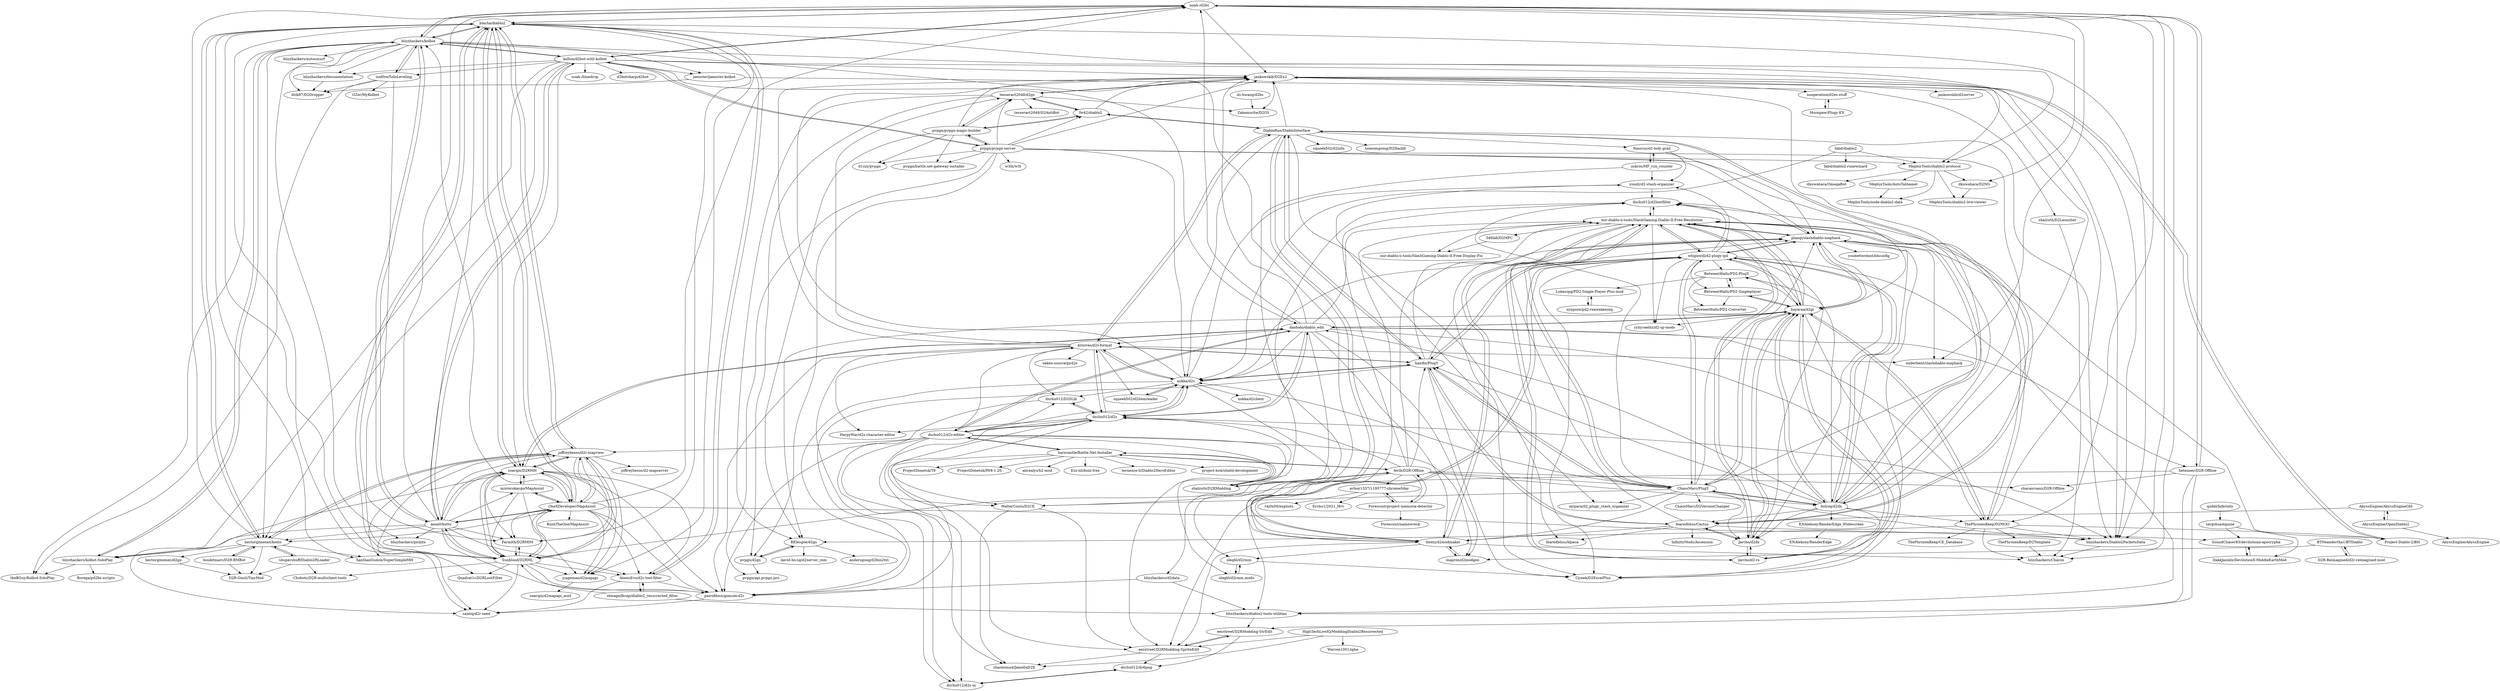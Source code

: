digraph G {
"MephisTools/diablo2-protocol" -> "MephisTools/diablo2-live-viewer"
"MephisTools/diablo2-protocol" -> "MephisTools/AutoTathamet"
"MephisTools/diablo2-protocol" -> "dkuwahara/OmegaBot"
"MephisTools/diablo2-protocol" -> "dkuwahara/D2NG"
"MephisTools/diablo2-protocol" -> "MephisTools/node-diablo2-data"
"Nasicus/d2-holy-grail" -> "youdz/d2-stash-organizer"
"Nasicus/d2-holy-grail" -> "oskros/MF_run_counter"
"Nasicus/d2-holy-grail" -> "planqi/slashdiablo-maphack"
"whipowill/d2-plugy-qol" -> "mir-diablo-ii-tools/SlashGaming-Diablo-II-Free-Resolution"
"whipowill/d2-plugy-qol" -> "planqi/slashdiablo-maphack"
"whipowill/d2-plugy-qol" -> "ChaosMarc/PlugY"
"whipowill/d2-plugy-qol" -> "haxifix/PlugY"
"whipowill/d2-plugy-qol" -> "tlentz/d2modmaker"
"whipowill/d2-plugy-qol" -> "bayaraa/d2gl"
"whipowill/d2-plugy-qol" -> "bolrog/d2dx"
"whipowill/d2-plugy-qol" -> "cyhyraethz/d2-sp-mods"
"whipowill/d2-plugy-qol" -> "dschu012/d2lootfilter"
"whipowill/d2-plugy-qol" -> "youdz/d2-stash-organizer"
"whipowill/d2-plugy-qol" -> "BetweenWalls/PD2-Singleplayer"
"whipowill/d2-plugy-qol" -> "Jarcho/d2dx"
"whipowill/d2-plugy-qol" -> "blizzhackers/diablo2-tools-utilities"
"whipowill/d2-plugy-qol" -> "Cjreek/D2ExcelPlus"
"whipowill/d2-plugy-qol" -> "BetweenWalls/PD2-PlugY"
"noah-/d2bs" -> "blizzhackers/Diablo2PacketsData"
"noah-/d2bs" -> "blacha/diablo2"
"noah-/d2bs" -> "jankowskib/D2Ex2"
"noah-/d2bs" -> "dkuwahara/D2NG"
"noah-/d2bs" -> "betenner/D2R-Offline"
"noah-/d2bs" -> "blizzhackers/kolbot"
"noah-/d2bs" -> "kolton/d2bot-with-kolbot"
"noah-/d2bs" -> "blizzhackers/Charon"
"noah-/d2bs" -> "underbent/slashdiablo-maphack"
"noah-/d2bs" -> "ThePhrozenKeep/D2MOO"
"tesseract2048/d2gs" -> "jankowskib/D2Ex2"
"tesseract2048/d2gs" -> "tesseract2048/D2AntiBot"
"tesseract2048/d2gs" -> "pvpgn/pvpgn-magic-builder"
"tesseract2048/d2gs" -> "RElesgoe/d2gs"
"tesseract2048/d2gs" -> "Zakamurite/D2GS"
"tesseract2048/d2gs" -> "pvpgn/d2gs"
"tesseract2048/d2gs" -> "fw42/diablo2"
"blizzhackers/documentation" -> "dzik87/D2Dropper"
"dkuwahara/D2NG" -> "MephisTools/diablo2-live-viewer"
"qndel/Infernity" -> "sergi4ua/equine"
"ENAleksey/RenderEdge_Widescreen" -> "ENAleksey/RenderEdge"
"mir-diablo-ii-tools/SlashGaming-Diablo-II-Free-Resolution" -> "bayaraa/d2gl"
"mir-diablo-ii-tools/SlashGaming-Diablo-II-Free-Resolution" -> "Jarcho/d2dx"
"mir-diablo-ii-tools/SlashGaming-Diablo-II-Free-Resolution" -> "bolrog/d2dx"
"mir-diablo-ii-tools/SlashGaming-Diablo-II-Free-Resolution" -> "planqi/slashdiablo-maphack"
"mir-diablo-ii-tools/SlashGaming-Diablo-II-Free-Resolution" -> "Jarcho/d2-rs"
"mir-diablo-ii-tools/SlashGaming-Diablo-II-Free-Resolution" -> "ChaosMarc/PlugY"
"mir-diablo-ii-tools/SlashGaming-Diablo-II-Free-Resolution" -> "dschu012/d2lootfilter"
"mir-diablo-ii-tools/SlashGaming-Diablo-II-Free-Resolution" -> "ThePhrozenKeep/D2MOO"
"mir-diablo-ii-tools/SlashGaming-Diablo-II-Free-Resolution" -> "mir-diablo-ii-tools/SlashGaming-Diablo-II-Free-Display-Fix"
"mir-diablo-ii-tools/SlashGaming-Diablo-II-Free-Resolution" -> "cyhyraethz/d2-sp-mods"
"mir-diablo-ii-tools/SlashGaming-Diablo-II-Free-Resolution" -> "346lab/D2MFC"
"mir-diablo-ii-tools/SlashGaming-Diablo-II-Free-Resolution" -> "whipowill/d2-plugy-qol"
"mir-diablo-ii-tools/SlashGaming-Diablo-II-Free-Resolution" -> "Cjreek/D2ExcelPlus"
"squeek502/d2itemreader" -> "nokka/d2s"
"MephisTools/AutoTathamet" -> "MephisTools/node-diablo2-data"
"fearedbliss/Cactus" -> "haxifix/PlugY"
"fearedbliss/Cactus" -> "fearedbliss/Alpaca"
"fearedbliss/Cactus" -> "DiabloRun/DiabloInterface"
"fearedbliss/Cactus" -> "tlentz/d2modmaker"
"sergi4ua/equine" -> "DakkJaniels/DevilutionX-MiddleEarthMod"
"sergi4ua/equine" -> "SoundChaser83/devilutionx-apocrypha"
"jaenster/jaenster-kolbot" -> "dzik87/D2Dropper"
"jaenster/jaenster-kolbot" -> "shalzuth/D2Launcher"
"daidodo/diablo_edit" -> "dschu012/d2s-editor"
"daidodo/diablo_edit" -> "dschu012/d2s"
"daidodo/diablo_edit" -> "WalterCouto/D2CE"
"daidodo/diablo_edit" -> "soarqin/D2RMH"
"daidodo/diablo_edit" -> "bayaraa/d2gl"
"daidodo/diablo_edit" -> "betenner/D2R-Offline"
"daidodo/diablo_edit" -> "jankowskib/D2Ex2"
"daidodo/diablo_edit" -> "nokka/d2s"
"daidodo/diablo_edit" -> "mapron/d2modgen"
"daidodo/diablo_edit" -> "ThePhrozenKeep/D2MOO"
"daidodo/diablo_edit" -> "noah-/d2bs"
"daidodo/diablo_edit" -> "mir-diablo-ii-tools/SlashGaming-Diablo-II-Free-Resolution"
"daidodo/diablo_edit" -> "krisives/d2s-format"
"daidodo/diablo_edit" -> "tlentz/d2modmaker"
"daidodo/diablo_edit" -> "Cjreek/D2ExcelPlus"
"oskros/MF_run_counter" -> "youdz/d2-stash-organizer"
"oskros/MF_run_counter" -> "olegbl/d2rmm"
"oskros/MF_run_counter" -> "Nasicus/d2-holy-grail"
"blizzhackers/d2data" -> "pairofdocs/gomule-d2r"
"blizzhackers/d2data" -> "blizzhackers/diablo2-tools-utilities"
"barncastle/Battle.Net-Installer" -> "ferib/D2R-Offline"
"barncastle/Battle.Net-Installer" -> "shalzuth/D2RModding"
"barncastle/Battle.Net-Installer" -> "project-bo4/shield-development" ["e"=1]
"barncastle/Battle.Net-Installer" -> "ProjectDonetsk/T9" ["e"=1]
"barncastle/Battle.Net-Installer" -> "dschu012/d2s-editor"
"barncastle/Battle.Net-Installer" -> "ProjectDonetsk/IW8-1.20" ["e"=1]
"barncastle/Battle.Net-Installer" -> "pairofdocs/gomule-d2r"
"barncastle/Battle.Net-Installer" -> "alicealys/h2-mod" ["e"=1]
"barncastle/Battle.Net-Installer" -> "Ezz-lol/boiii-free" ["e"=1]
"barncastle/Battle.Net-Installer" -> "ternence-li/Diablo2HeroEditor"
"blacha/diablo2" -> "joffreybesos/d2r-mapview"
"blacha/diablo2" -> "santiq/d2r-seed"
"blacha/diablo2" -> "noah-/d2bs"
"blacha/diablo2" -> "soarqin/D2RMH"
"blacha/diablo2" -> "AlexisEvo/d2r-loot-filter"
"blacha/diablo2" -> "jcageman/d2mapapi"
"blacha/diablo2" -> "Sunblood/D2RML"
"blacha/diablo2" -> "hectorgimenez/koolo"
"blacha/diablo2" -> "OneXDeveloper/MapAssist"
"blacha/diablo2" -> "blizzhackers/Diablo2PacketsData"
"blacha/diablo2" -> "Quadrat1c/D2RLootFilter"
"blacha/diablo2" -> "MephisTools/diablo2-protocol"
"blacha/diablo2" -> "blizzhackers/kolbot"
"blacha/diablo2" -> "Farmith/D2RMIM"
"blacha/diablo2" -> "XanthanGumm/SuperSimpleMH"
"blizzhackers/kolbot" -> "kolton/d2bot-with-kolbot"
"blizzhackers/kolbot" -> "blizzhackers/kolbot-SoloPlay"
"blizzhackers/kolbot" -> "noah-/d2bs"
"blizzhackers/kolbot" -> "isid0re/SoloLeveling"
"blizzhackers/kolbot" -> "blizzhackers/documentation"
"blizzhackers/kolbot" -> "blacha/diablo2"
"blizzhackers/kolbot" -> "jaenster/jaenster-kolbot"
"blizzhackers/kolbot" -> "blizzhackers/Diablo2PacketsData"
"blizzhackers/kolbot" -> "aeon0/botty"
"blizzhackers/kolbot" -> "blizzhackers/pickits"
"blizzhackers/kolbot" -> "hectorgimenez/koolo"
"blizzhackers/kolbot" -> "blizzhackers/autosmurf"
"blizzhackers/kolbot" -> "dzik87/D2Dropper"
"blizzhackers/kolbot" -> "theBGuy/Kolbot-SoloPlay"
"blizzhackers/kolbot" -> "blizzhackers/diablo2-tools-utilities"
"haxifix/PlugY" -> "ChaosMarc/PlugY"
"haxifix/PlugY" -> "fearedbliss/Cactus"
"haxifix/PlugY" -> "DiabloRun/DiabloInterface"
"haxifix/PlugY" -> "whipowill/d2-plugy-qol"
"haxifix/PlugY" -> "Cjreek/D2ExcelPlus"
"haxifix/PlugY" -> "planqi/slashdiablo-maphack"
"haxifix/PlugY" -> "nokka/d2s"
"haxifix/PlugY" -> "pairofdocs/gomule-d2r"
"haxifix/PlugY" -> "krisives/d2s-format"
"haxifix/PlugY" -> "mir-diablo-ii-tools/SlashGaming-Diablo-II-Free-Resolution"
"fabd/diablo2" -> "fabd/diablo2-runewizard"
"fabd/diablo2" -> "nokka/d2s"
"fabd/diablo2" -> "MephisTools/diablo2-protocol"
"dschu012/d2s-ui" -> "dschu012/dc6png"
"dschu012/d2s" -> "dschu012/D2SLib"
"dschu012/d2s" -> "nokka/d2s"
"dschu012/d2s" -> "blizzhackers/Diablo2PacketsData"
"dschu012/d2s" -> "dschu012/d2s-ui"
"dschu012/d2s" -> "dschu012/d2s-editor"
"dschu012/d2s" -> "WalterCouto/D2CE"
"dschu012/d2s" -> "HarpyWar/d2s-character-editor"
"dschu012/d2s" -> "krisives/d2s-format"
"dschu012/d2s" -> "eezstreet/D2RModding-SpriteEdit"
"dschu012/d2s" -> "daidodo/diablo_edit"
"dschu012/dc6png" -> "dschu012/d2s-ui"
"blizzhackers/diablo2-tools-utilities" -> "eezstreet/D2RModding-StrEdit"
"tlentz/d2modmaker" -> "mapron/d2modgen"
"tlentz/d2modmaker" -> "planqi/slashdiablo-maphack"
"tlentz/d2modmaker" -> "blizzhackers/Charon"
"tlentz/d2modmaker" -> "olegbl/d2rmm"
"tlentz/d2modmaker" -> "DiabloRun/DiabloInterface"
"tlentz/d2modmaker" -> "mir-diablo-ii-tools/SlashGaming-Diablo-II-Free-Resolution"
"tlentz/d2modmaker" -> "eezstreet/D2RModding-SpriteEdit"
"tlentz/d2modmaker" -> "whipowill/d2-plugy-qol"
"nooperation/d2es-stuff" -> "Moonpaw/Plugy-EX"
"shalzuth/D2Launcher" -> "blizzhackers/Charon"
"pvpgn/pvpgn-magic-builder" -> "pvpgn/battle.net-gateway-installer"
"pvpgn/pvpgn-magic-builder" -> "tesseract2048/d2gs"
"pvpgn/pvpgn-magic-builder" -> "d1zzy/pvpgn"
"pvpgn/pvpgn-magic-builder" -> "RElesgoe/d2gs"
"pvpgn/pvpgn-magic-builder" -> "jankowskib/D2Ex2"
"pvpgn/pvpgn-magic-builder" -> "pvpgn/pvpgn-server"
"pvpgn/pvpgn-magic-builder" -> "fw42/diablo2"
"RElesgoe/d2gs" -> "david-ho-sg/d2server_rem"
"RElesgoe/d2gs" -> "andersgong/d2bin2txt"
"RElesgoe/d2gs" -> "pvpgn/d2gs"
"jcageman/d2mapapi" -> "soarqin/d2mapapi_mod"
"isid0re/SoloLeveling" -> "theBGuy/Kolbot-SoloPlay"
"isid0re/SoloLeveling" -> "blizzhackers/kolbot"
"isid0re/SoloLeveling" -> "GZer/MyKolbot"
"isid0re/SoloLeveling" -> "dzik87/D2Dropper"
"isid0re/SoloLeveling" -> "Farmith/D2RMIM"
"ferib/D2R-Offline" -> "shalzuth/D2RModding"
"ferib/D2R-Offline" -> "barncastle/Battle.Net-Installer"
"ferib/D2R-Offline" -> "Forescout/project-memoria-detector"
"ferib/D2R-Offline" -> "bolrog/d2dx"
"ferib/D2R-Offline" -> "avboy1337/1195777-chrome0day"
"ferib/D2R-Offline" -> "dschu012/d2s"
"ferib/D2R-Offline" -> "Sunblood/D2RML"
"ferib/D2R-Offline" -> "planqi/slashdiablo-maphack"
"ferib/D2R-Offline" -> "charanroaxz/D2R-Offline"
"ferib/D2R-Offline" -> "ChaosMarc/PlugY"
"ferib/D2R-Offline" -> "haxifix/PlugY"
"ferib/D2R-Offline" -> "dschu012/d2lootfilter"
"bolrog/d2dx" -> "mir-diablo-ii-tools/SlashGaming-Diablo-II-Free-Resolution"
"bolrog/d2dx" -> "bayaraa/d2gl"
"bolrog/d2dx" -> "Jarcho/d2dx"
"bolrog/d2dx" -> "ChaosMarc/PlugY"
"bolrog/d2dx" -> "whipowill/d2-plugy-qol"
"bolrog/d2dx" -> "planqi/slashdiablo-maphack"
"bolrog/d2dx" -> "dschu012/d2lootfilter"
"bolrog/d2dx" -> "fearedbliss/Cactus"
"bolrog/d2dx" -> "daidodo/diablo_edit"
"bolrog/d2dx" -> "ThePhrozenKeep/D2MOO"
"bolrog/d2dx" -> "Cjreek/D2ExcelPlus"
"bolrog/d2dx" -> "haxifix/PlugY"
"bolrog/d2dx" -> "jankowskib/D2Ex2"
"bolrog/d2dx" -> "ENAleksey/RenderEdge_Widescreen"
"bolrog/d2dx" -> "BetweenWalls/PD2-PlugY"
"dschu012/D2SLib" -> "dschu012/d2s"
"dschu012/D2SLib" -> "dschu012/d2s-ui"
"youdz/d2-stash-organizer" -> "dschu012/d2lootfilter"
"youdz/d2-stash-organizer" -> "mrpara/d2_plugy_stash_organizer"
"pvpgn/pvpgn-server" -> "pvpgn/pvpgn-magic-builder"
"pvpgn/pvpgn-server" -> "tesseract2048/d2gs"
"pvpgn/pvpgn-server" -> "fw42/diablo2"
"pvpgn/pvpgn-server" -> "pvpgn/d2gs"
"pvpgn/pvpgn-server" -> "d1zzy/pvpgn"
"pvpgn/pvpgn-server" -> "w3lh/w3l" ["e"=1]
"pvpgn/pvpgn-server" -> "jankowskib/D2Ex2"
"pvpgn/pvpgn-server" -> "pvpgn/api.pvpgn.pro"
"pvpgn/pvpgn-server" -> "bolrog/d2dx"
"pvpgn/pvpgn-server" -> "nokka/d2s"
"pvpgn/pvpgn-server" -> "pvpgn/battle.net-gateway-installer"
"pvpgn/pvpgn-server" -> "bayaraa/d2gl"
"pvpgn/pvpgn-server" -> "planqi/slashdiablo-maphack"
"pvpgn/pvpgn-server" -> "kolton/d2bot-with-kolbot"
"pvpgn/pvpgn-server" -> "MephisTools/diablo2-protocol"
"shalzuth/D2RModding" -> "ferib/D2R-Offline"
"shalzuth/D2RModding" -> "barncastle/Battle.Net-Installer"
"shalzuth/D2RModding" -> "dschu012/d2lootfilter"
"shalzuth/D2RModding" -> "dschu012/d2s"
"Forescout/project-memoria-detector" -> "avboy1337/1195777-chrome0day"
"Forescout/project-memoria-detector" -> "ferib/D2R-Offline"
"Forescout/project-memoria-detector" -> "Forescout/namewreck"
"fearedbliss/Cactus" -> "Jarcho/d2dx"
"fearedbliss/Cactus" -> "SoundChaser83/devilutionx-apocrypha"
"fearedbliss/Cactus" -> "mir-diablo-ii-tools/SlashGaming-Diablo-II-Free-Resolution"
"fearedbliss/Cactus" -> "InfinityMods/Ascension" ["e"=1]
"kolton/d2bot-with-kolbot" -> "blizzhackers/kolbot"
"kolton/d2bot-with-kolbot" -> "noah-/d2bs"
"kolton/d2bot-with-kolbot" -> "jaenster/jaenster-kolbot"
"kolton/d2bot-with-kolbot" -> "aeon0/botty"
"kolton/d2bot-with-kolbot" -> "isid0re/SoloLeveling"
"kolton/d2bot-with-kolbot" -> "blizzhackers/documentation"
"kolton/d2bot-with-kolbot" -> "blizzhackers/kolbot-SoloPlay"
"kolton/d2bot-with-kolbot" -> "hectorgimenez/koolo"
"kolton/d2bot-with-kolbot" -> "jankowskib/D2Ex2"
"kolton/d2bot-with-kolbot" -> "daidodo/diablo_edit"
"kolton/d2bot-with-kolbot" -> "d2botsharp/d2bot"
"kolton/d2bot-with-kolbot" -> "pvpgn/pvpgn-server"
"kolton/d2bot-with-kolbot" -> "soarqin/D2RMH"
"kolton/d2bot-with-kolbot" -> "MephisTools/diablo2-protocol"
"kolton/d2bot-with-kolbot" -> "noah-/limedrop"
"blizzhackers/Diablo2PacketsData" -> "blizzhackers/Charon"
"betenner/D2R-Offline" -> "charanroaxz/D2R-Offline"
"betenner/D2R-Offline" -> "eezstreet/D2RModding-StrEdit"
"betenner/D2R-Offline" -> "blizzhackers/diablo2-tools-utilities"
"betenner/D2R-Offline" -> "noah-/d2bs"
"betenner/D2R-Offline" -> "eezstreet/D2RModding-SpriteEdit"
"eezstreet/D2RModding-StrEdit" -> "eezstreet/D2RModding-SpriteEdit"
"eezstreet/D2RModding-StrEdit" -> "dschu012/dc6png"
"eezstreet/D2RModding-SpriteEdit" -> "eezstreet/D2RModding-StrEdit"
"eezstreet/D2RModding-SpriteEdit" -> "zhaoleimxd/JamellaD2E"
"eezstreet/D2RModding-SpriteEdit" -> "dschu012/dc6png"
"dschu012/d2s-editor" -> "daidodo/diablo_edit"
"dschu012/d2s-editor" -> "dschu012/D2SLib"
"dschu012/d2s-editor" -> "dschu012/d2s"
"dschu012/d2s-editor" -> "WalterCouto/D2CE"
"dschu012/d2s-editor" -> "krisives/d2s-format"
"dschu012/d2s-editor" -> "nokka/d2s"
"dschu012/d2s-editor" -> "mapron/d2modgen"
"dschu012/d2s-editor" -> "eezstreet/D2RModding-SpriteEdit"
"dschu012/d2s-editor" -> "olegbl/d2rmm.mods"
"dschu012/d2s-editor" -> "pairofdocs/gomule-d2r"
"dschu012/d2s-editor" -> "zhaoleimxd/JamellaD2E"
"dschu012/d2s-editor" -> "barncastle/Battle.Net-Installer"
"dschu012/d2s-editor" -> "joffreybesos/d2r-mapview"
"pairofdocs/gomule-d2r" -> "santiq/d2r-seed"
"WalterCouto/D2CE" -> "zhaoleimxd/JamellaD2E"
"WalterCouto/D2CE" -> "eezstreet/D2RModding-SpriteEdit"
"ThePhrozenKeep/D2MOO" -> "ThePhrozenKeep/D2Template"
"ThePhrozenKeep/D2MOO" -> "blizzhackers/Diablo2PacketsData"
"ThePhrozenKeep/D2MOO" -> "mir-diablo-ii-tools/SlashGaming-Diablo-II-Free-Resolution"
"ThePhrozenKeep/D2MOO" -> "bayaraa/d2gl"
"ThePhrozenKeep/D2MOO" -> "Project-Diablo-2/BH"
"ThePhrozenKeep/D2MOO" -> "RElesgoe/d2gs"
"ThePhrozenKeep/D2MOO" -> "blizzhackers/Charon"
"ThePhrozenKeep/D2MOO" -> "jankowskib/D2Ex2"
"ThePhrozenKeep/D2MOO" -> "ThePhrozenKeep/CE_Database"
"avboy1337/1195777-chrome0day" -> "Forescout/project-memoria-detector"
"avboy1337/1195777-chrome0day" -> "r4j0x00/exploits" ["e"=1]
"avboy1337/1195777-chrome0day" -> "Ershu1/2021_Hvv" ["e"=1]
"dschu012/d2lootfilter" -> "mir-diablo-ii-tools/SlashGaming-Diablo-II-Free-Resolution"
"Project-Diablo-2/BH" -> "jankowskib/D2Ex2"
"BetweenWalls/PD2-Singleplayer" -> "BetweenWalls/PD2-PlugY"
"BetweenWalls/PD2-Singleplayer" -> "BetweenWalls/PD2-Converter"
"BetweenWalls/PD2-Singleplayer" -> "bayaraa/d2gl"
"Moonpaw/Plugy-EX" -> "nooperation/d2es-stuff"
"346lab/D2MFC" -> "mir-diablo-ii-tools/SlashGaming-Diablo-II-Free-Display-Fix"
"elmagnificogi/diablo2_resurrected_filter" -> "AlexisEvo/d2r-loot-filter"
"elmagnificogi/diablo2_resurrected_filter" -> "Sunblood/D2RML"
"elmagnificogi/diablo2_resurrected_filter" -> "blizzhackers/diablo2-tools-utilities"
"aeon0/botty" -> "OneXDeveloper/MapAssist"
"aeon0/botty" -> "soarqin/D2RMH"
"aeon0/botty" -> "Sunblood/D2RML"
"aeon0/botty" -> "blizzhackers/kolbot"
"aeon0/botty" -> "joffreybesos/d2r-mapview"
"aeon0/botty" -> "blacha/diablo2"
"aeon0/botty" -> "Farmith/D2RMIM"
"aeon0/botty" -> "kolton/d2bot-with-kolbot"
"aeon0/botty" -> "misterokaygo/MapAssist"
"aeon0/botty" -> "noah-/d2bs"
"aeon0/botty" -> "AlexisEvo/d2r-loot-filter"
"aeon0/botty" -> "hectorgimenez/koolo"
"aeon0/botty" -> "blizzhackers/pickits"
"aeon0/botty" -> "pairofdocs/gomule-d2r"
"aeon0/botty" -> "blizzhackers/kolbot-SoloPlay"
"AbyssEngine/OpenDiablo2" -> "AbyssEngine/AbyssEngineOld"
"AbyssEngine/OpenDiablo2" -> "AbyssEngine/AbyssEngine"
"HighTechLowIQ/ModdingDiablo2Resurrected" -> "Warren1001/ighe"
"HighTechLowIQ/ModdingDiablo2Resurrected" -> "zhaoleimxd/JamellaD2E"
"HighTechLowIQ/ModdingDiablo2Resurrected" -> "eezstreet/D2RModding-SpriteEdit"
"OneXDeveloper/MapAssist" -> "joffreybesos/d2r-mapview"
"OneXDeveloper/MapAssist" -> "soarqin/D2RMH"
"OneXDeveloper/MapAssist" -> "Sunblood/D2RML"
"OneXDeveloper/MapAssist" -> "aeon0/botty"
"OneXDeveloper/MapAssist" -> "misterokaygo/MapAssist"
"OneXDeveloper/MapAssist" -> "Farmith/D2RMIM"
"OneXDeveloper/MapAssist" -> "jcageman/d2mapapi"
"OneXDeveloper/MapAssist" -> "blacha/diablo2"
"OneXDeveloper/MapAssist" -> "AlexisEvo/d2r-loot-filter"
"OneXDeveloper/MapAssist" -> "RushTheOne/MapAssist"
"OneXDeveloper/MapAssist" -> "noah-/d2bs"
"OneXDeveloper/MapAssist" -> "pairofdocs/gomule-d2r"
"OneXDeveloper/MapAssist" -> "blizzhackers/kolbot"
"OneXDeveloper/MapAssist" -> "blizzhackers/Diablo2PacketsData"
"OneXDeveloper/MapAssist" -> "hectorgimenez/koolo"
"soarqin/D2RMH" -> "OneXDeveloper/MapAssist"
"soarqin/D2RMH" -> "joffreybesos/d2r-mapview"
"soarqin/D2RMH" -> "Sunblood/D2RML"
"soarqin/D2RMH" -> "blacha/diablo2"
"soarqin/D2RMH" -> "jcageman/d2mapapi"
"soarqin/D2RMH" -> "Farmith/D2RMIM"
"soarqin/D2RMH" -> "AlexisEvo/d2r-loot-filter"
"soarqin/D2RMH" -> "santiq/d2r-seed"
"soarqin/D2RMH" -> "daidodo/diablo_edit"
"soarqin/D2RMH" -> "aeon0/botty"
"soarqin/D2RMH" -> "pairofdocs/gomule-d2r"
"soarqin/D2RMH" -> "misterokaygo/MapAssist"
"Sunblood/D2RML" -> "Farmith/D2RMIM"
"Sunblood/D2RML" -> "joffreybesos/d2r-mapview"
"Sunblood/D2RML" -> "OneXDeveloper/MapAssist"
"Sunblood/D2RML" -> "soarqin/D2RMH"
"Sunblood/D2RML" -> "blacha/diablo2"
"Sunblood/D2RML" -> "santiq/d2r-seed"
"Sunblood/D2RML" -> "Chobotz/D2R-multiclient-tools"
"Sunblood/D2RML" -> "pairofdocs/gomule-d2r"
"Sunblood/D2RML" -> "jcageman/d2mapapi"
"Sunblood/D2RML" -> "aeon0/botty"
"Sunblood/D2RML" -> "Quadrat1c/D2RLootFilter"
"Sunblood/D2RML" -> "AlexisEvo/d2r-loot-filter"
"joffreybesos/d2r-mapview" -> "blacha/diablo2"
"joffreybesos/d2r-mapview" -> "Sunblood/D2RML"
"joffreybesos/d2r-mapview" -> "OneXDeveloper/MapAssist"
"joffreybesos/d2r-mapview" -> "soarqin/D2RMH"
"joffreybesos/d2r-mapview" -> "hectorgimenez/koolo"
"joffreybesos/d2r-mapview" -> "Farmith/D2RMIM"
"joffreybesos/d2r-mapview" -> "XanthanGumm/SuperSimpleMH"
"joffreybesos/d2r-mapview" -> "jcageman/d2mapapi"
"joffreybesos/d2r-mapview" -> "joffreybesos/d2-mapserver"
"joffreybesos/d2r-mapview" -> "santiq/d2r-seed"
"Farmith/D2RMIM" -> "Sunblood/D2RML"
"hectorgimenez/koolo" -> "bouletmarc/D2R-BMBot"
"hectorgimenez/koolo" -> "shupershuff/Diablo2RLoader"
"hectorgimenez/koolo" -> "joffreybesos/d2r-mapview"
"hectorgimenez/koolo" -> "XanthanGumm/SuperSimpleMH"
"hectorgimenez/koolo" -> "blacha/diablo2"
"hectorgimenez/koolo" -> "D2R-Gimli/TinyMod"
"hectorgimenez/koolo" -> "hectorgimenez/d2go"
"hectorgimenez/koolo" -> "blizzhackers/kolbot-SoloPlay"
"hectorgimenez/koolo" -> "noah-/d2bs"
"olegbl/d2rmm.mods" -> "olegbl/d2rmm"
"AbyssEngine/AbyssEngineOld" -> "AbyssEngine/OpenDiablo2"
"AbyssEngine/AbyssEngineOld" -> "fearedbliss/Cactus"
"DakkJaniels/DevilutionX-MiddleEarthMod" -> "SoundChaser83/devilutionx-apocrypha"
"misterokaygo/MapAssist" -> "jcageman/d2mapapi"
"misterokaygo/MapAssist" -> "OneXDeveloper/MapAssist"
"misterokaygo/MapAssist" -> "soarqin/D2RMH"
"misterokaygo/MapAssist" -> "Sunblood/D2RML"
"D2R-Reimagined/d2r-reimagined-mod" -> "BTNeandertha1/BTDiablo"
"mapron/d2modgen" -> "tlentz/d2modmaker"
"pvpgn/d2gs" -> "RElesgoe/d2gs"
"pvpgn/d2gs" -> "pvpgn/api.pvpgn.pro"
"olegbl/d2rmm" -> "olegbl/d2rmm.mods"
"olegbl/d2rmm" -> "Cjreek/D2ExcelPlus"
"SoundChaser83/devilutionx-apocrypha" -> "DakkJaniels/DevilutionX-MiddleEarthMod"
"BetweenWalls/PD2-PlugY" -> "BetweenWalls/PD2-Singleplayer"
"BetweenWalls/PD2-PlugY" -> "Lukaszpg/PD2-Single-Player-Plus-mod"
"BetweenWalls/PD2-PlugY" -> "BetweenWalls/PD2-Converter"
"blizzhackers/kolbot-SoloPlay" -> "blizzhackers/kolbot"
"blizzhackers/kolbot-SoloPlay" -> "theBGuy/Kolbot-SoloPlay"
"blizzhackers/kolbot-SoloPlay" -> "Borega/pd2bs-scripts"
"AlexisEvo/d2r-loot-filter" -> "santiq/d2r-seed"
"AlexisEvo/d2r-loot-filter" -> "pairofdocs/gomule-d2r"
"AlexisEvo/d2r-loot-filter" -> "elmagnificogi/diablo2_resurrected_filter"
"AlexisEvo/d2r-loot-filter" -> "blacha/diablo2"
"fw42/diablo2" -> "tesseract2048/d2gs"
"fw42/diablo2" -> "jankowskib/D2Ex2"
"fw42/diablo2" -> "pvpgn/pvpgn-magic-builder"
"fw42/diablo2" -> "DiabloRun/DiabloInterface"
"bayaraa/d2gl" -> "mir-diablo-ii-tools/SlashGaming-Diablo-II-Free-Resolution"
"bayaraa/d2gl" -> "Jarcho/d2-rs"
"bayaraa/d2gl" -> "Jarcho/d2dx"
"bayaraa/d2gl" -> "bolrog/d2dx"
"bayaraa/d2gl" -> "planqi/slashdiablo-maphack"
"bayaraa/d2gl" -> "ThePhrozenKeep/D2MOO"
"bayaraa/d2gl" -> "dschu012/d2lootfilter"
"bayaraa/d2gl" -> "BetweenWalls/PD2-Singleplayer"
"bayaraa/d2gl" -> "BetweenWalls/PD2-PlugY"
"bayaraa/d2gl" -> "ChaosMarc/PlugY"
"bayaraa/d2gl" -> "Cjreek/D2ExcelPlus"
"bayaraa/d2gl" -> "whipowill/d2-plugy-qol"
"bayaraa/d2gl" -> "cyhyraethz/d2-sp-mods"
"bayaraa/d2gl" -> "daidodo/diablo_edit"
"bayaraa/d2gl" -> "RElesgoe/d2gs"
"ChaosMarc/PlugY" -> "haxifix/PlugY"
"ChaosMarc/PlugY" -> "mir-diablo-ii-tools/SlashGaming-Diablo-II-Free-Resolution"
"ChaosMarc/PlugY" -> "bayaraa/d2gl"
"ChaosMarc/PlugY" -> "whipowill/d2-plugy-qol"
"ChaosMarc/PlugY" -> "bolrog/d2dx"
"ChaosMarc/PlugY" -> "jankowskib/D2Ex2"
"ChaosMarc/PlugY" -> "Jarcho/d2dx"
"ChaosMarc/PlugY" -> "mrpara/d2_plugy_stash_organizer"
"ChaosMarc/PlugY" -> "ChaosMarc/D2VersionChanger"
"ChaosMarc/PlugY" -> "tlentz/d2modmaker"
"ChaosMarc/PlugY" -> "blizzhackers/Diablo2PacketsData"
"ChaosMarc/PlugY" -> "planqi/slashdiablo-maphack"
"ChaosMarc/PlugY" -> "dschu012/d2lootfilter"
"ChaosMarc/PlugY" -> "nokka/d2s"
"ChaosMarc/PlugY" -> "WalterCouto/D2CE"
"DiabloRun/DiabloInterface" -> "jankowskib/D2Ex2"
"DiabloRun/DiabloInterface" -> "haxifix/PlugY"
"DiabloRun/DiabloInterface" -> "blizzhackers/Diablo2PacketsData"
"DiabloRun/DiabloInterface" -> "tlentz/d2modmaker"
"DiabloRun/DiabloInterface" -> "fw42/diablo2"
"DiabloRun/DiabloInterface" -> "krisives/d2s-format"
"DiabloRun/DiabloInterface" -> "squeek502/d2info"
"DiabloRun/DiabloInterface" -> "nokka/d2s"
"DiabloRun/DiabloInterface" -> "toneomgomg/D2HackIt"
"DiabloRun/DiabloInterface" -> "fearedbliss/Alpaca"
"DiabloRun/DiabloInterface" -> "fearedbliss/Cactus"
"DiabloRun/DiabloInterface" -> "Nasicus/d2-holy-grail"
"Jarcho/d2dx" -> "mir-diablo-ii-tools/SlashGaming-Diablo-II-Free-Resolution"
"Jarcho/d2dx" -> "Jarcho/d2-rs"
"Jarcho/d2dx" -> "bayaraa/d2gl"
"Jarcho/d2dx" -> "fearedbliss/Cactus"
"jankowskib/D2Ex2" -> "tesseract2048/d2gs"
"jankowskib/D2Ex2" -> "jankowskib/d2server"
"jankowskib/D2Ex2" -> "Project-Diablo-2/BH"
"jankowskib/D2Ex2" -> "nooperation/d2es-stuff"
"jankowskib/D2Ex2" -> "blizzhackers/Diablo2PacketsData"
"jankowskib/D2Ex2" -> "Zakamurite/D2GS"
"BTNeandertha1/BTDiablo" -> "D2R-Reimagined/d2r-reimagined-mod"
"BTNeandertha1/BTDiablo" -> "mapron/d2modgen"
"krisives/d2s-format" -> "nokka/d2s"
"krisives/d2s-format" -> "dschu012/D2SLib"
"krisives/d2s-format" -> "HarpyWar/d2s-character-editor"
"krisives/d2s-format" -> "oaken-source/pyd2s"
"krisives/d2s-format" -> "squeek502/d2itemreader"
"krisives/d2s-format" -> "dschu012/d2s"
"krisives/d2s-format" -> "underbent/slashdiablo-maphack"
"krisives/d2s-format" -> "pairofdocs/gomule-d2r"
"krisives/d2s-format" -> "DiabloRun/DiabloInterface"
"krisives/d2s-format" -> "jankowskib/D2Ex2"
"krisives/d2s-format" -> "tesseract2048/d2gs"
"krisives/d2s-format" -> "haxifix/PlugY"
"krisives/d2s-format" -> "dschu012/d2s-ui"
"ds-hwang/d2bs" -> "Zakamurite/D2GS"
"shupershuff/Diablo2RLoader" -> "D2R-Gimli/TinyMod"
"shupershuff/Diablo2RLoader" -> "Chobotz/D2R-multiclient-tools"
"shupershuff/Diablo2RLoader" -> "hectorgimenez/koolo"
"Jarcho/d2-rs" -> "Jarcho/d2dx"
"Jarcho/d2-rs" -> "bayaraa/d2gl"
"Jarcho/d2-rs" -> "mir-diablo-ii-tools/SlashGaming-Diablo-II-Free-Resolution"
"bouletmarc/D2R-BMBot" -> "hectorgimenez/koolo"
"bouletmarc/D2R-BMBot" -> "D2R-Gimli/TinyMod"
"hectorgimenez/d2go" -> "D2R-Gimli/TinyMod"
"nokka/d2s" -> "krisives/d2s-format"
"nokka/d2s" -> "squeek502/d2itemreader"
"nokka/d2s" -> "dschu012/d2s"
"nokka/d2s" -> "dschu012/D2SLib"
"nokka/d2s" -> "nokka/d2client"
"nokka/d2s" -> "blizzhackers/d2data"
"nokka/d2s" -> "pairofdocs/gomule-d2r"
"nokka/d2s" -> "youdz/d2-stash-organizer"
"nokka/d2s" -> "jankowskib/D2Ex2"
"nokka/d2s" -> "planqi/slashdiablo-maphack"
"nokka/d2s" -> "haxifix/PlugY"
"planqi/slashdiablo-maphack" -> "mir-diablo-ii-tools/SlashGaming-Diablo-II-Free-Resolution"
"planqi/slashdiablo-maphack" -> "bayaraa/d2gl"
"planqi/slashdiablo-maphack" -> "dschu012/d2lootfilter"
"planqi/slashdiablo-maphack" -> "underbent/slashdiablo-maphack"
"planqi/slashdiablo-maphack" -> "tlentz/d2modmaker"
"planqi/slashdiablo-maphack" -> "Jarcho/d2dx"
"planqi/slashdiablo-maphack" -> "youbetterdont/bhconfig"
"planqi/slashdiablo-maphack" -> "Project-Diablo-2/BH"
"planqi/slashdiablo-maphack" -> "whipowill/d2-plugy-qol"
"planqi/slashdiablo-maphack" -> "Jarcho/d2-rs"
"Lukaszpg/PD2-Single-Player-Plus-mod" -> "synpoox/pd2-reawakening"
"ThePhrozenKeep/D2Template" -> "blizzhackers/Charon"
"synpoox/pd2-reawakening" -> "Lukaszpg/PD2-Single-Player-Plus-mod"
"MephisTools/diablo2-protocol" ["l"="-22.742,-32.747"]
"MephisTools/diablo2-live-viewer" ["l"="-22.768,-32.774"]
"MephisTools/AutoTathamet" ["l"="-22.745,-32.79"]
"dkuwahara/OmegaBot" ["l"="-22.764,-32.787"]
"dkuwahara/D2NG" ["l"="-22.755,-32.76"]
"MephisTools/node-diablo2-data" ["l"="-22.739,-32.778"]
"Nasicus/d2-holy-grail" ["l"="-22.708,-32.584"]
"youdz/d2-stash-organizer" ["l"="-22.708,-32.602"]
"oskros/MF_run_counter" ["l"="-22.686,-32.572"]
"planqi/slashdiablo-maphack" ["l"="-22.746,-32.623"]
"whipowill/d2-plugy-qol" ["l"="-22.744,-32.607"]
"mir-diablo-ii-tools/SlashGaming-Diablo-II-Free-Resolution" ["l"="-22.755,-32.608"]
"ChaosMarc/PlugY" ["l"="-22.755,-32.629"]
"haxifix/PlugY" ["l"="-22.731,-32.627"]
"tlentz/d2modmaker" ["l"="-22.714,-32.618"]
"bayaraa/d2gl" ["l"="-22.769,-32.611"]
"bolrog/d2dx" ["l"="-22.773,-32.62"]
"cyhyraethz/d2-sp-mods" ["l"="-22.764,-32.584"]
"dschu012/d2lootfilter" ["l"="-22.745,-32.635"]
"BetweenWalls/PD2-Singleplayer" ["l"="-22.788,-32.588"]
"Jarcho/d2dx" ["l"="-22.758,-32.595"]
"blizzhackers/diablo2-tools-utilities" ["l"="-22.687,-32.678"]
"Cjreek/D2ExcelPlus" ["l"="-22.728,-32.604"]
"BetweenWalls/PD2-PlugY" ["l"="-22.783,-32.577"]
"noah-/d2bs" ["l"="-22.734,-32.701"]
"blizzhackers/Diablo2PacketsData" ["l"="-22.737,-32.679"]
"blacha/diablo2" ["l"="-22.708,-32.726"]
"jankowskib/D2Ex2" ["l"="-22.768,-32.657"]
"betenner/D2R-Offline" ["l"="-22.703,-32.676"]
"blizzhackers/kolbot" ["l"="-22.748,-32.731"]
"kolton/d2bot-with-kolbot" ["l"="-22.759,-32.712"]
"blizzhackers/Charon" ["l"="-22.755,-32.661"]
"underbent/slashdiablo-maphack" ["l"="-22.722,-32.663"]
"ThePhrozenKeep/D2MOO" ["l"="-22.769,-32.639"]
"tesseract2048/d2gs" ["l"="-22.796,-32.648"]
"tesseract2048/D2AntiBot" ["l"="-22.823,-32.669"]
"pvpgn/pvpgn-magic-builder" ["l"="-22.813,-32.649"]
"RElesgoe/d2gs" ["l"="-22.816,-32.626"]
"Zakamurite/D2GS" ["l"="-22.816,-32.66"]
"pvpgn/d2gs" ["l"="-22.827,-32.641"]
"fw42/diablo2" ["l"="-22.786,-32.633"]
"blizzhackers/documentation" ["l"="-22.792,-32.734"]
"dzik87/D2Dropper" ["l"="-22.79,-32.747"]
"qndel/Infernity" ["l"="-22.674,-32.478"]
"sergi4ua/equine" ["l"="-22.69,-32.502"]
"ENAleksey/RenderEdge_Widescreen" ["l"="-22.837,-32.583"]
"ENAleksey/RenderEdge" ["l"="-22.868,-32.566"]
"Jarcho/d2-rs" ["l"="-22.772,-32.596"]
"mir-diablo-ii-tools/SlashGaming-Diablo-II-Free-Display-Fix" ["l"="-22.755,-32.572"]
"346lab/D2MFC" ["l"="-22.766,-32.569"]
"squeek502/d2itemreader" ["l"="-22.695,-32.626"]
"nokka/d2s" ["l"="-22.712,-32.648"]
"fearedbliss/Cactus" ["l"="-22.738,-32.582"]
"fearedbliss/Alpaca" ["l"="-22.728,-32.569"]
"DiabloRun/DiabloInterface" ["l"="-22.729,-32.614"]
"DakkJaniels/DevilutionX-MiddleEarthMod" ["l"="-22.701,-32.516"]
"SoundChaser83/devilutionx-apocrypha" ["l"="-22.711,-32.532"]
"jaenster/jaenster-kolbot" ["l"="-22.782,-32.725"]
"shalzuth/D2Launcher" ["l"="-22.782,-32.698"]
"daidodo/diablo_edit" ["l"="-22.729,-32.651"]
"dschu012/d2s-editor" ["l"="-22.687,-32.66"]
"dschu012/d2s" ["l"="-22.704,-32.656"]
"WalterCouto/D2CE" ["l"="-22.693,-32.642"]
"soarqin/D2RMH" ["l"="-22.704,-32.712"]
"mapron/d2modgen" ["l"="-22.678,-32.614"]
"krisives/d2s-format" ["l"="-22.711,-32.637"]
"olegbl/d2rmm" ["l"="-22.678,-32.594"]
"blizzhackers/d2data" ["l"="-22.664,-32.675"]
"pairofdocs/gomule-d2r" ["l"="-22.698,-32.689"]
"barncastle/Battle.Net-Installer" ["l"="-22.718,-32.681"]
"ferib/D2R-Offline" ["l"="-22.764,-32.675"]
"shalzuth/D2RModding" ["l"="-22.739,-32.667"]
"project-bo4/shield-development" ["l"="-22.751,-32.923"]
"ProjectDonetsk/T9" ["l"="-22.771,-32.884"]
"ProjectDonetsk/IW8-1.20" ["l"="-22.764,-32.902"]
"alicealys/h2-mod" ["l"="-22.745,-32.952"]
"Ezz-lol/boiii-free" ["l"="-22.738,-32.911"]
"ternence-li/Diablo2HeroEditor" ["l"="-22.683,-32.689"]
"joffreybesos/d2r-mapview" ["l"="-22.683,-32.732"]
"santiq/d2r-seed" ["l"="-22.686,-32.707"]
"AlexisEvo/d2r-loot-filter" ["l"="-22.677,-32.717"]
"jcageman/d2mapapi" ["l"="-22.664,-32.734"]
"Sunblood/D2RML" ["l"="-22.693,-32.723"]
"hectorgimenez/koolo" ["l"="-22.714,-32.757"]
"OneXDeveloper/MapAssist" ["l"="-22.698,-32.736"]
"Quadrat1c/D2RLootFilter" ["l"="-22.671,-32.742"]
"Farmith/D2RMIM" ["l"="-22.714,-32.744"]
"XanthanGumm/SuperSimpleMH" ["l"="-22.694,-32.757"]
"blizzhackers/kolbot-SoloPlay" ["l"="-22.756,-32.749"]
"isid0re/SoloLeveling" ["l"="-22.772,-32.747"]
"aeon0/botty" ["l"="-22.724,-32.73"]
"blizzhackers/pickits" ["l"="-22.735,-32.761"]
"blizzhackers/autosmurf" ["l"="-22.754,-32.772"]
"theBGuy/Kolbot-SoloPlay" ["l"="-22.776,-32.76"]
"fabd/diablo2" ["l"="-22.667,-32.698"]
"fabd/diablo2-runewizard" ["l"="-22.619,-32.7"]
"dschu012/d2s-ui" ["l"="-22.671,-32.638"]
"dschu012/dc6png" ["l"="-22.65,-32.642"]
"dschu012/D2SLib" ["l"="-22.681,-32.647"]
"HarpyWar/d2s-character-editor" ["l"="-22.684,-32.632"]
"eezstreet/D2RModding-SpriteEdit" ["l"="-22.667,-32.649"]
"eezstreet/D2RModding-StrEdit" ["l"="-22.661,-32.663"]
"nooperation/d2es-stuff" ["l"="-22.806,-32.686"]
"Moonpaw/Plugy-EX" ["l"="-22.815,-32.7"]
"pvpgn/battle.net-gateway-installer" ["l"="-22.829,-32.658"]
"d1zzy/pvpgn" ["l"="-22.84,-32.667"]
"pvpgn/pvpgn-server" ["l"="-22.793,-32.666"]
"david-ho-sg/d2server_rem" ["l"="-22.853,-32.623"]
"andersgong/d2bin2txt" ["l"="-22.846,-32.611"]
"soarqin/d2mapapi_mod" ["l"="-22.63,-32.744"]
"GZer/MyKolbot" ["l"="-22.803,-32.767"]
"Forescout/project-memoria-detector" ["l"="-22.834,-32.695"]
"avboy1337/1195777-chrome0day" ["l"="-22.846,-32.717"]
"charanroaxz/D2R-Offline" ["l"="-22.741,-32.688"]
"mrpara/d2_plugy_stash_organizer" ["l"="-22.725,-32.593"]
"w3lh/w3l" ["l"="-23.211,-32.415"]
"pvpgn/api.pvpgn.pro" ["l"="-22.843,-32.65"]
"Forescout/namewreck" ["l"="-22.874,-32.7"]
"InfinityMods/Ascension" ["l"="-11.4,2.448"]
"d2botsharp/d2bot" ["l"="-22.742,-32.713"]
"noah-/limedrop" ["l"="-22.793,-32.716"]
"zhaoleimxd/JamellaD2E" ["l"="-22.649,-32.65"]
"olegbl/d2rmm.mods" ["l"="-22.657,-32.609"]
"ThePhrozenKeep/D2Template" ["l"="-22.8,-32.635"]
"Project-Diablo-2/BH" ["l"="-22.779,-32.647"]
"ThePhrozenKeep/CE_Database" ["l"="-22.806,-32.617"]
"r4j0x00/exploits" ["l"="-44.556,-29.597"]
"Ershu1/2021_Hvv" ["l"="-44.529,-29.651"]
"BetweenWalls/PD2-Converter" ["l"="-22.8,-32.566"]
"elmagnificogi/diablo2_resurrected_filter" ["l"="-22.647,-32.712"]
"misterokaygo/MapAssist" ["l"="-22.683,-32.747"]
"AbyssEngine/OpenDiablo2" ["l"="-22.764,-32.459"]
"AbyssEngine/AbyssEngineOld" ["l"="-22.755,-32.495"]
"AbyssEngine/AbyssEngine" ["l"="-22.769,-32.425"]
"HighTechLowIQ/ModdingDiablo2Resurrected" ["l"="-22.613,-32.644"]
"Warren1001/ighe" ["l"="-22.583,-32.642"]
"RushTheOne/MapAssist" ["l"="-22.66,-32.765"]
"Chobotz/D2R-multiclient-tools" ["l"="-22.674,-32.765"]
"joffreybesos/d2-mapserver" ["l"="-22.647,-32.751"]
"bouletmarc/D2R-BMBot" ["l"="-22.718,-32.791"]
"shupershuff/Diablo2RLoader" ["l"="-22.687,-32.781"]
"D2R-Gimli/TinyMod" ["l"="-22.7,-32.793"]
"hectorgimenez/d2go" ["l"="-22.705,-32.784"]
"D2R-Reimagined/d2r-reimagined-mod" ["l"="-22.598,-32.566"]
"BTNeandertha1/BTDiablo" ["l"="-22.62,-32.581"]
"Lukaszpg/PD2-Single-Player-Plus-mod" ["l"="-22.806,-32.545"]
"Borega/pd2bs-scripts" ["l"="-22.783,-32.777"]
"ChaosMarc/D2VersionChanger" ["l"="-22.806,-32.6"]
"squeek502/d2info" ["l"="-22.695,-32.59"]
"toneomgomg/D2HackIt" ["l"="-22.714,-32.571"]
"jankowskib/d2server" ["l"="-22.788,-32.683"]
"oaken-source/pyd2s" ["l"="-22.669,-32.623"]
"ds-hwang/d2bs" ["l"="-22.858,-32.66"]
"nokka/d2client" ["l"="-22.66,-32.632"]
"youbetterdont/bhconfig" ["l"="-22.752,-32.645"]
"synpoox/pd2-reawakening" ["l"="-22.819,-32.529"]
}